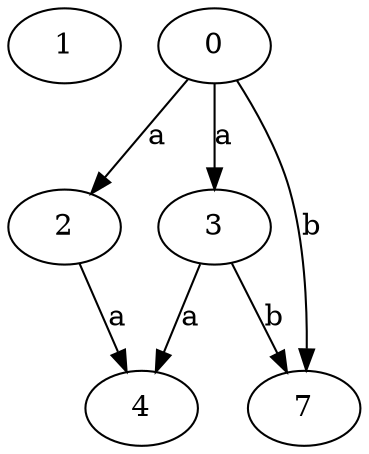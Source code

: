 strict digraph  {
1;
0;
2;
3;
4;
7;
0 -> 2  [label=a];
0 -> 3  [label=a];
0 -> 7  [label=b];
2 -> 4  [label=a];
3 -> 4  [label=a];
3 -> 7  [label=b];
}
